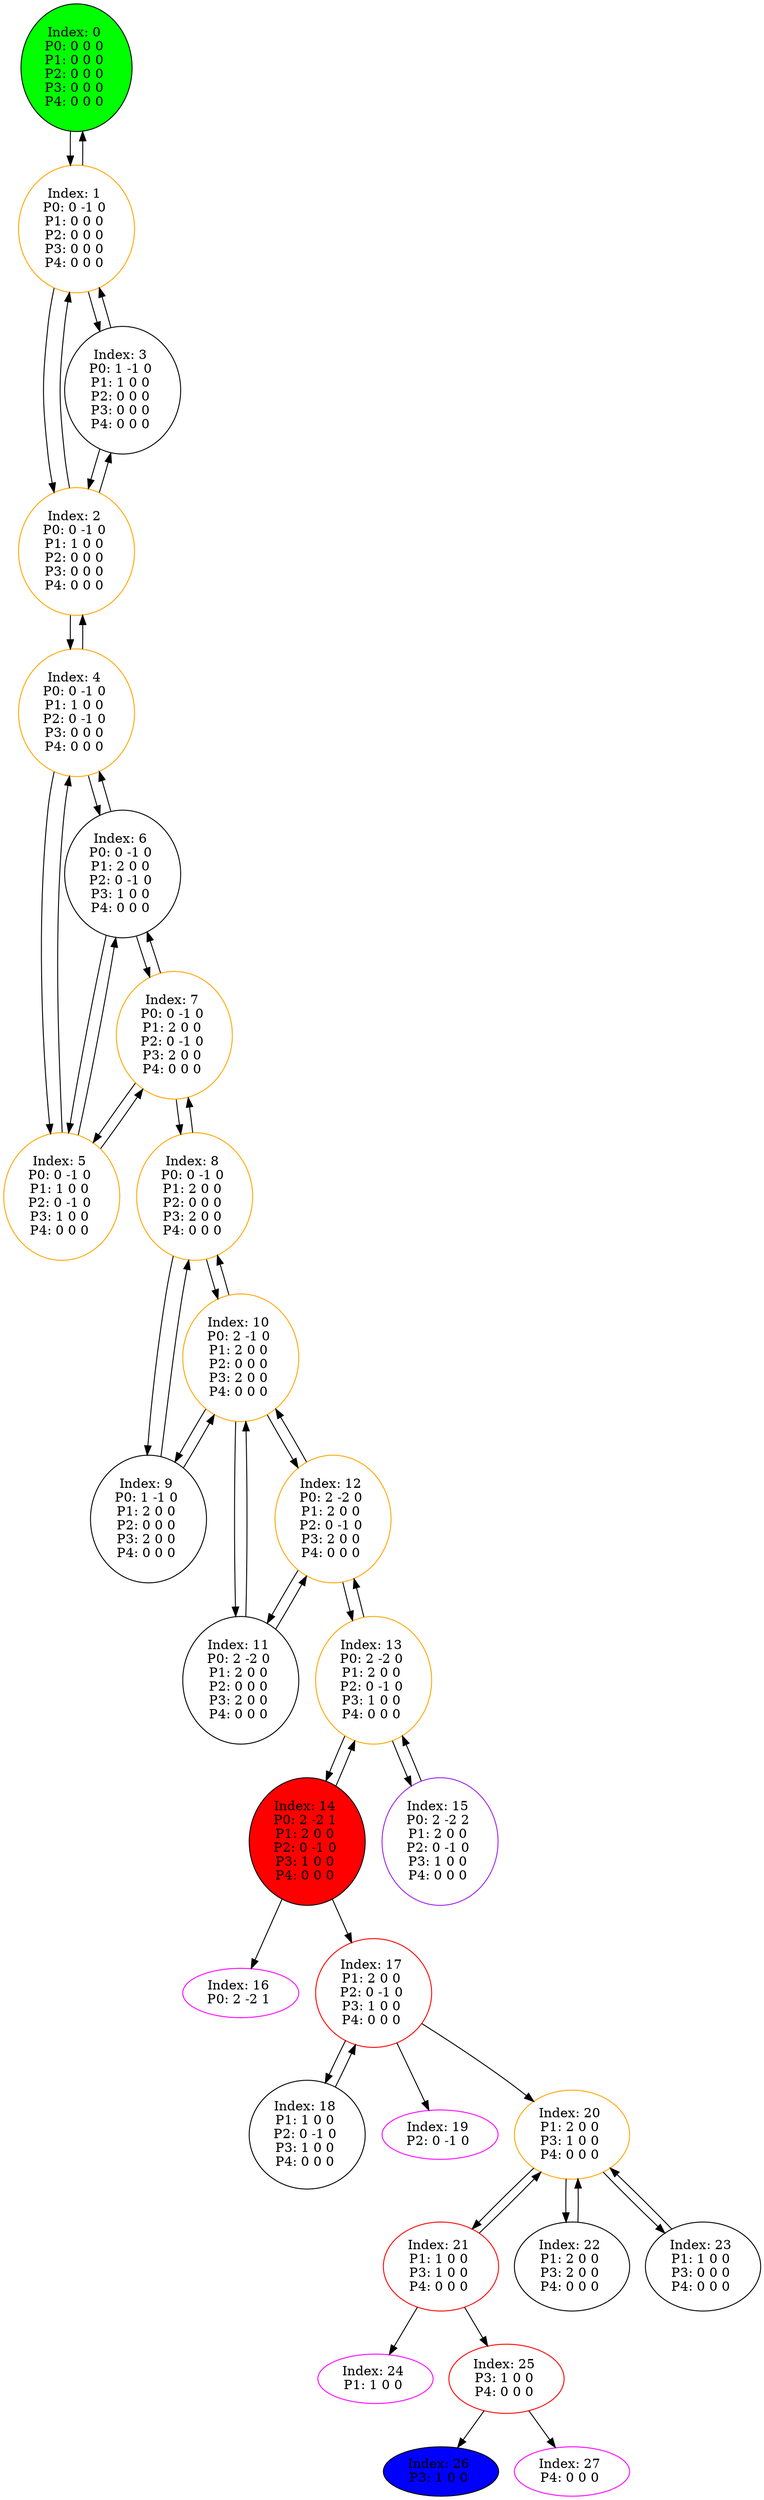 digraph G {
color = "black"
0[label = "Index: 0 
P0: 0 0 0 
P1: 0 0 0 
P2: 0 0 0 
P3: 0 0 0 
P4: 0 0 0 
", style="filled", fillcolor = "green"]
1[label = "Index: 1 
P0: 0 -1 0 
P1: 0 0 0 
P2: 0 0 0 
P3: 0 0 0 
P4: 0 0 0 
", color = "orange"]
2[label = "Index: 2 
P0: 0 -1 0 
P1: 1 0 0 
P2: 0 0 0 
P3: 0 0 0 
P4: 0 0 0 
", color = "orange"]
3[label = "Index: 3 
P0: 1 -1 0 
P1: 1 0 0 
P2: 0 0 0 
P3: 0 0 0 
P4: 0 0 0 
"]
4[label = "Index: 4 
P0: 0 -1 0 
P1: 1 0 0 
P2: 0 -1 0 
P3: 0 0 0 
P4: 0 0 0 
", color = "orange"]
5[label = "Index: 5 
P0: 0 -1 0 
P1: 1 0 0 
P2: 0 -1 0 
P3: 1 0 0 
P4: 0 0 0 
", color = "orange"]
6[label = "Index: 6 
P0: 0 -1 0 
P1: 2 0 0 
P2: 0 -1 0 
P3: 1 0 0 
P4: 0 0 0 
"]
7[label = "Index: 7 
P0: 0 -1 0 
P1: 2 0 0 
P2: 0 -1 0 
P3: 2 0 0 
P4: 0 0 0 
", color = "orange"]
8[label = "Index: 8 
P0: 0 -1 0 
P1: 2 0 0 
P2: 0 0 0 
P3: 2 0 0 
P4: 0 0 0 
", color = "orange"]
9[label = "Index: 9 
P0: 1 -1 0 
P1: 2 0 0 
P2: 0 0 0 
P3: 2 0 0 
P4: 0 0 0 
"]
10[label = "Index: 10 
P0: 2 -1 0 
P1: 2 0 0 
P2: 0 0 0 
P3: 2 0 0 
P4: 0 0 0 
", color = "orange"]
11[label = "Index: 11 
P0: 2 -2 0 
P1: 2 0 0 
P2: 0 0 0 
P3: 2 0 0 
P4: 0 0 0 
"]
12[label = "Index: 12 
P0: 2 -2 0 
P1: 2 0 0 
P2: 0 -1 0 
P3: 2 0 0 
P4: 0 0 0 
", color = "orange"]
13[label = "Index: 13 
P0: 2 -2 0 
P1: 2 0 0 
P2: 0 -1 0 
P3: 1 0 0 
P4: 0 0 0 
", color = "orange"]
14[label = "Index: 14 
P0: 2 -2 1 
P1: 2 0 0 
P2: 0 -1 0 
P3: 1 0 0 
P4: 0 0 0 
", style="filled", fillcolor = "red"]
15[label = "Index: 15 
P0: 2 -2 2 
P1: 2 0 0 
P2: 0 -1 0 
P3: 1 0 0 
P4: 0 0 0 
", color = "purple"]
16[label = "Index: 16 
P0: 2 -2 1 
", color = "fuchsia"]
17[label = "Index: 17 
P1: 2 0 0 
P2: 0 -1 0 
P3: 1 0 0 
P4: 0 0 0 
", color = "red"]
18[label = "Index: 18 
P1: 1 0 0 
P2: 0 -1 0 
P3: 1 0 0 
P4: 0 0 0 
"]
19[label = "Index: 19 
P2: 0 -1 0 
", color = "fuchsia"]
20[label = "Index: 20 
P1: 2 0 0 
P3: 1 0 0 
P4: 0 0 0 
", color = "orange"]
21[label = "Index: 21 
P1: 1 0 0 
P3: 1 0 0 
P4: 0 0 0 
", color = "red"]
22[label = "Index: 22 
P1: 2 0 0 
P3: 2 0 0 
P4: 0 0 0 
"]
23[label = "Index: 23 
P1: 1 0 0 
P3: 0 0 0 
P4: 0 0 0 
"]
24[label = "Index: 24 
P1: 1 0 0 
", color = "fuchsia"]
25[label = "Index: 25 
P3: 1 0 0 
P4: 0 0 0 
", color = "red"]
26[label = "Index: 26 
P3: 1 0 0 
", style="filled", fillcolor = "blue"]
27[label = "Index: 27 
P4: 0 0 0 
", color = "fuchsia"]
0 -> 1

1 -> 0
1 -> 2
1 -> 3

2 -> 1
2 -> 3
2 -> 4

3 -> 1
3 -> 2

4 -> 2
4 -> 5
4 -> 6

5 -> 4
5 -> 6
5 -> 7

6 -> 4
6 -> 5
6 -> 7

7 -> 5
7 -> 6
7 -> 8

8 -> 7
8 -> 9
8 -> 10

9 -> 8
9 -> 10

10 -> 8
10 -> 9
10 -> 11
10 -> 12

11 -> 10
11 -> 12

12 -> 10
12 -> 11
12 -> 13

13 -> 12
13 -> 14
13 -> 15

14 -> 13
14 -> 17
14 -> 16

15 -> 13

17 -> 18
17 -> 20
17 -> 19

18 -> 17

20 -> 21
20 -> 22
20 -> 23

21 -> 20
21 -> 25
21 -> 24

22 -> 20

23 -> 20

25 -> 27
25 -> 26

}
